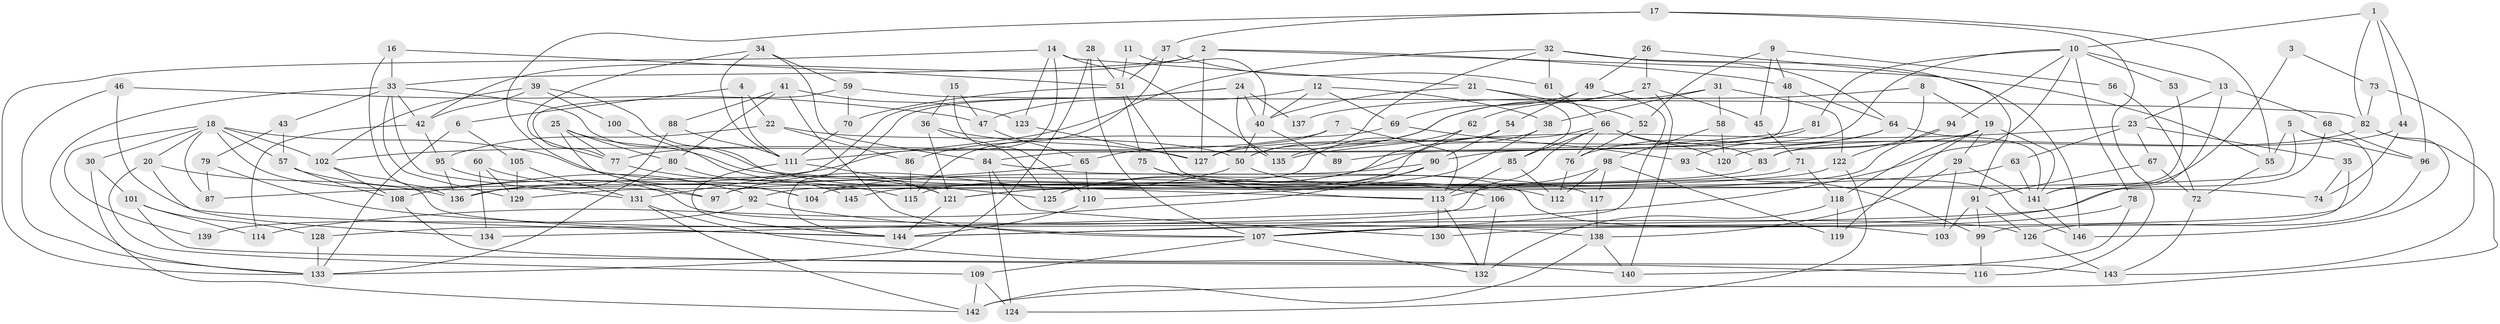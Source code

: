 // Generated by graph-tools (version 1.1) at 2025/36/03/09/25 02:36:03]
// undirected, 146 vertices, 292 edges
graph export_dot {
graph [start="1"]
  node [color=gray90,style=filled];
  1;
  2;
  3;
  4;
  5;
  6;
  7;
  8;
  9;
  10;
  11;
  12;
  13;
  14;
  15;
  16;
  17;
  18;
  19;
  20;
  21;
  22;
  23;
  24;
  25;
  26;
  27;
  28;
  29;
  30;
  31;
  32;
  33;
  34;
  35;
  36;
  37;
  38;
  39;
  40;
  41;
  42;
  43;
  44;
  45;
  46;
  47;
  48;
  49;
  50;
  51;
  52;
  53;
  54;
  55;
  56;
  57;
  58;
  59;
  60;
  61;
  62;
  63;
  64;
  65;
  66;
  67;
  68;
  69;
  70;
  71;
  72;
  73;
  74;
  75;
  76;
  77;
  78;
  79;
  80;
  81;
  82;
  83;
  84;
  85;
  86;
  87;
  88;
  89;
  90;
  91;
  92;
  93;
  94;
  95;
  96;
  97;
  98;
  99;
  100;
  101;
  102;
  103;
  104;
  105;
  106;
  107;
  108;
  109;
  110;
  111;
  112;
  113;
  114;
  115;
  116;
  117;
  118;
  119;
  120;
  121;
  122;
  123;
  124;
  125;
  126;
  127;
  128;
  129;
  130;
  131;
  132;
  133;
  134;
  135;
  136;
  137;
  138;
  139;
  140;
  141;
  142;
  143;
  144;
  145;
  146;
  1 -- 82;
  1 -- 96;
  1 -- 10;
  1 -- 44;
  2 -- 48;
  2 -- 33;
  2 -- 42;
  2 -- 55;
  2 -- 127;
  3 -- 73;
  3 -- 141;
  4 -- 22;
  4 -- 111;
  4 -- 6;
  5 -- 104;
  5 -- 96;
  5 -- 55;
  5 -- 107;
  6 -- 133;
  6 -- 105;
  7 -- 77;
  7 -- 113;
  7 -- 127;
  8 -- 83;
  8 -- 19;
  8 -- 137;
  9 -- 52;
  9 -- 45;
  9 -- 48;
  9 -- 56;
  10 -- 144;
  10 -- 13;
  10 -- 53;
  10 -- 78;
  10 -- 81;
  10 -- 89;
  10 -- 94;
  11 -- 40;
  11 -- 51;
  12 -- 47;
  12 -- 69;
  12 -- 38;
  12 -- 40;
  13 -- 107;
  13 -- 23;
  13 -- 68;
  14 -- 21;
  14 -- 123;
  14 -- 108;
  14 -- 133;
  14 -- 135;
  15 -- 36;
  15 -- 110;
  15 -- 47;
  16 -- 33;
  16 -- 51;
  16 -- 136;
  17 -- 55;
  17 -- 104;
  17 -- 37;
  17 -- 116;
  18 -- 102;
  18 -- 97;
  18 -- 20;
  18 -- 30;
  18 -- 57;
  18 -- 87;
  18 -- 112;
  18 -- 139;
  19 -- 90;
  19 -- 141;
  19 -- 29;
  19 -- 118;
  19 -- 119;
  20 -- 136;
  20 -- 109;
  20 -- 134;
  21 -- 85;
  21 -- 40;
  21 -- 52;
  22 -- 50;
  22 -- 95;
  22 -- 86;
  23 -- 135;
  23 -- 35;
  23 -- 63;
  23 -- 67;
  24 -- 131;
  24 -- 144;
  24 -- 40;
  24 -- 135;
  24 -- 137;
  25 -- 80;
  25 -- 113;
  25 -- 77;
  25 -- 97;
  26 -- 49;
  26 -- 27;
  26 -- 91;
  27 -- 140;
  27 -- 62;
  27 -- 45;
  27 -- 50;
  28 -- 107;
  28 -- 133;
  28 -- 51;
  29 -- 138;
  29 -- 103;
  29 -- 141;
  30 -- 142;
  30 -- 101;
  31 -- 122;
  31 -- 38;
  31 -- 58;
  31 -- 65;
  32 -- 50;
  32 -- 146;
  32 -- 61;
  32 -- 64;
  32 -- 111;
  33 -- 133;
  33 -- 43;
  33 -- 42;
  33 -- 74;
  33 -- 129;
  33 -- 131;
  34 -- 111;
  34 -- 77;
  34 -- 59;
  34 -- 84;
  35 -- 74;
  35 -- 99;
  36 -- 121;
  36 -- 127;
  36 -- 125;
  37 -- 51;
  37 -- 61;
  37 -- 86;
  38 -- 110;
  38 -- 145;
  39 -- 42;
  39 -- 102;
  39 -- 100;
  39 -- 125;
  40 -- 50;
  40 -- 89;
  41 -- 88;
  41 -- 107;
  41 -- 80;
  41 -- 123;
  42 -- 95;
  42 -- 114;
  43 -- 79;
  43 -- 57;
  44 -- 83;
  44 -- 74;
  45 -- 71;
  46 -- 144;
  46 -- 133;
  46 -- 47;
  47 -- 65;
  48 -- 84;
  48 -- 64;
  49 -- 54;
  49 -- 107;
  49 -- 69;
  50 -- 97;
  50 -- 106;
  51 -- 70;
  51 -- 75;
  51 -- 146;
  52 -- 76;
  53 -- 141;
  54 -- 97;
  54 -- 90;
  55 -- 72;
  56 -- 72;
  57 -- 108;
  57 -- 92;
  58 -- 120;
  58 -- 98;
  59 -- 77;
  59 -- 70;
  59 -- 82;
  60 -- 129;
  60 -- 134;
  60 -- 104;
  61 -- 66;
  62 -- 125;
  62 -- 135;
  63 -- 141;
  63 -- 136;
  64 -- 76;
  64 -- 93;
  64 -- 141;
  65 -- 87;
  65 -- 110;
  66 -- 85;
  66 -- 76;
  66 -- 83;
  66 -- 115;
  66 -- 120;
  66 -- 128;
  67 -- 91;
  67 -- 72;
  68 -- 144;
  68 -- 96;
  69 -- 115;
  69 -- 93;
  70 -- 111;
  71 -- 118;
  71 -- 121;
  72 -- 143;
  73 -- 143;
  73 -- 82;
  75 -- 103;
  75 -- 113;
  76 -- 112;
  77 -- 115;
  78 -- 130;
  78 -- 140;
  79 -- 87;
  79 -- 138;
  80 -- 133;
  80 -- 145;
  81 -- 127;
  81 -- 102;
  82 -- 146;
  82 -- 120;
  82 -- 142;
  83 -- 92;
  84 -- 117;
  84 -- 124;
  84 -- 130;
  85 -- 113;
  85 -- 112;
  86 -- 115;
  88 -- 136;
  88 -- 111;
  90 -- 114;
  90 -- 125;
  90 -- 104;
  91 -- 99;
  91 -- 103;
  91 -- 126;
  92 -- 107;
  92 -- 139;
  93 -- 99;
  94 -- 122;
  94 -- 121;
  95 -- 136;
  95 -- 126;
  96 -- 126;
  98 -- 112;
  98 -- 113;
  98 -- 117;
  98 -- 119;
  99 -- 116;
  100 -- 121;
  101 -- 143;
  101 -- 114;
  101 -- 128;
  102 -- 108;
  102 -- 144;
  105 -- 131;
  105 -- 129;
  106 -- 132;
  106 -- 134;
  107 -- 132;
  107 -- 109;
  108 -- 116;
  109 -- 124;
  109 -- 142;
  110 -- 144;
  111 -- 121;
  111 -- 144;
  113 -- 130;
  113 -- 132;
  117 -- 138;
  118 -- 119;
  118 -- 132;
  121 -- 144;
  122 -- 129;
  122 -- 124;
  123 -- 127;
  126 -- 143;
  128 -- 133;
  131 -- 142;
  131 -- 140;
  138 -- 140;
  138 -- 142;
  141 -- 146;
}

